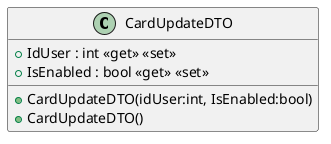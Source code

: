 @startuml
class CardUpdateDTO {
    + IdUser : int <<get>> <<set>>
    + IsEnabled : bool <<get>> <<set>>
    + CardUpdateDTO(idUser:int, IsEnabled:bool)
    + CardUpdateDTO()
}
@enduml
